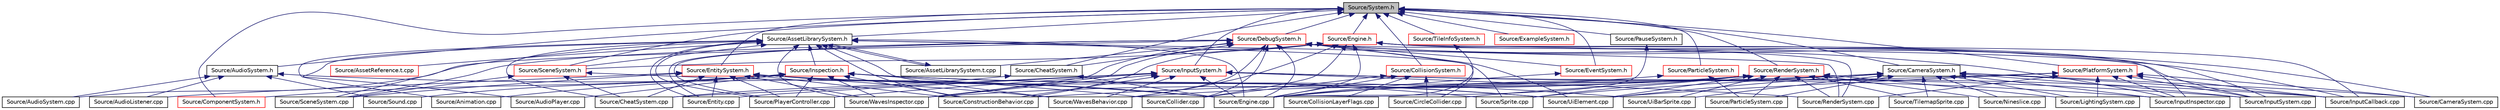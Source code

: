 digraph "Source/System.h"
{
 // LATEX_PDF_SIZE
  edge [fontname="Helvetica",fontsize="10",labelfontname="Helvetica",labelfontsize="10"];
  node [fontname="Helvetica",fontsize="10",shape=record];
  Node1 [label="Source/System.h",height=0.2,width=0.4,color="black", fillcolor="grey75", style="filled", fontcolor="black",tooltip="Base class for all Systems."];
  Node1 -> Node2 [dir="back",color="midnightblue",fontsize="10",style="solid",fontname="Helvetica"];
  Node2 [label="Source/AssetLibrarySystem.h",height=0.2,width=0.4,color="black", fillcolor="white", style="filled",URL="$AssetLibrarySystem_8h.html",tooltip="Asset System."];
  Node2 -> Node3 [dir="back",color="midnightblue",fontsize="10",style="solid",fontname="Helvetica"];
  Node3 [label="Source/Animation.cpp",height=0.2,width=0.4,color="black", fillcolor="white", style="filled",URL="$Animation_8cpp.html",tooltip="animation component implimentation"];
  Node2 -> Node4 [dir="back",color="midnightblue",fontsize="10",style="solid",fontname="Helvetica"];
  Node4 [label="Source/AssetLibrarySystem.t.cpp",height=0.2,width=0.4,color="black", fillcolor="white", style="filled",URL="$AssetLibrarySystem_8t_8cpp.html",tooltip="AssetLibrarySystem."];
  Node4 -> Node2 [dir="back",color="midnightblue",fontsize="10",style="solid",fontname="Helvetica"];
  Node2 -> Node5 [dir="back",color="midnightblue",fontsize="10",style="solid",fontname="Helvetica"];
  Node5 [label="Source/AssetReference.t.cpp",height=0.2,width=0.4,color="red", fillcolor="white", style="filled",URL="$AssetReference_8t_8cpp.html",tooltip="a reference to an Asset"];
  Node2 -> Node15 [dir="back",color="midnightblue",fontsize="10",style="solid",fontname="Helvetica"];
  Node15 [label="Source/AudioPlayer.cpp",height=0.2,width=0.4,color="black", fillcolor="white", style="filled",URL="$AudioPlayer_8cpp.html",tooltip="Component that plays audio."];
  Node2 -> Node24 [dir="back",color="midnightblue",fontsize="10",style="solid",fontname="Helvetica"];
  Node24 [label="Source/CheatSystem.cpp",height=0.2,width=0.4,color="black", fillcolor="white", style="filled",URL="$CheatSystem_8cpp.html",tooltip="CheatSystem Class definition."];
  Node2 -> Node16 [dir="back",color="midnightblue",fontsize="10",style="solid",fontname="Helvetica"];
  Node16 [label="Source/ConstructionBehavior.cpp",height=0.2,width=0.4,color="black", fillcolor="white", style="filled",URL="$ConstructionBehavior_8cpp.html",tooltip="handles the construction of towers and modification of terrain"];
  Node2 -> Node9 [dir="back",color="midnightblue",fontsize="10",style="solid",fontname="Helvetica"];
  Node9 [label="Source/Engine.cpp",height=0.2,width=0.4,color="black", fillcolor="white", style="filled",URL="$Engine_8cpp.html",tooltip="Engine class."];
  Node2 -> Node55 [dir="back",color="midnightblue",fontsize="10",style="solid",fontname="Helvetica"];
  Node55 [label="Source/Entity.cpp",height=0.2,width=0.4,color="black", fillcolor="white", style="filled",URL="$Entity_8cpp.html",tooltip="Function definitions for the Entity class."];
  Node2 -> Node56 [dir="back",color="midnightblue",fontsize="10",style="solid",fontname="Helvetica"];
  Node56 [label="Source/Inspection.h",height=0.2,width=0.4,color="red", fillcolor="white", style="filled",URL="$Inspection_8h.html",tooltip="Helper methods for inspecting things."];
  Node56 -> Node3 [dir="back",color="midnightblue",fontsize="10",style="solid",fontname="Helvetica"];
  Node56 -> Node15 [dir="back",color="midnightblue",fontsize="10",style="solid",fontname="Helvetica"];
  Node56 -> Node57 [dir="back",color="midnightblue",fontsize="10",style="solid",fontname="Helvetica"];
  Node57 [label="Source/Collider.cpp",height=0.2,width=0.4,color="black", fillcolor="white", style="filled",URL="$Collider_8cpp.html",tooltip="Base component for detecting collisions."];
  Node56 -> Node58 [dir="back",color="midnightblue",fontsize="10",style="solid",fontname="Helvetica"];
  Node58 [label="Source/ComponentSystem.h",height=0.2,width=0.4,color="red", fillcolor="white", style="filled",URL="$ComponentSystem_8h.html",tooltip="System that keeps track of a specific kind of Component."];
  Node56 -> Node16 [dir="back",color="midnightblue",fontsize="10",style="solid",fontname="Helvetica"];
  Node56 -> Node11 [dir="back",color="midnightblue",fontsize="10",style="solid",fontname="Helvetica"];
  Node11 [label="Source/PlayerController.cpp",height=0.2,width=0.4,color="black", fillcolor="white", style="filled",URL="$PlayerController_8cpp.html",tooltip="PlayerController Behaviour Class."];
  Node56 -> Node66 [dir="back",color="midnightblue",fontsize="10",style="solid",fontname="Helvetica"];
  Node66 [label="Source/Sound.cpp",height=0.2,width=0.4,color="black", fillcolor="white", style="filled",URL="$Sound_8cpp.html",tooltip="Wrapper class for FMOD sounds."];
  Node56 -> Node46 [dir="back",color="midnightblue",fontsize="10",style="solid",fontname="Helvetica"];
  Node46 [label="Source/Sprite.cpp",height=0.2,width=0.4,color="black", fillcolor="white", style="filled",URL="$Sprite_8cpp.html",tooltip="Implementation of Sprite component."];
  Node56 -> Node70 [dir="back",color="midnightblue",fontsize="10",style="solid",fontname="Helvetica"];
  Node70 [label="Source/UiBarSprite.cpp",height=0.2,width=0.4,color="black", fillcolor="white", style="filled",URL="$UiBarSprite_8cpp.html",tooltip="sprite that renders a ui bar"];
  Node56 -> Node71 [dir="back",color="midnightblue",fontsize="10",style="solid",fontname="Helvetica"];
  Node71 [label="Source/UiElement.cpp",height=0.2,width=0.4,color="black", fillcolor="white", style="filled",URL="$UiElement_8cpp.html",tooltip="Ui element component."];
  Node56 -> Node13 [dir="back",color="midnightblue",fontsize="10",style="solid",fontname="Helvetica"];
  Node13 [label="Source/WavesInspector.cpp",height=0.2,width=0.4,color="black", fillcolor="white", style="filled",URL="$WavesInspector_8cpp.html",tooltip="Definitions for wave and spawning editing in game."];
  Node2 -> Node11 [dir="back",color="midnightblue",fontsize="10",style="solid",fontname="Helvetica"];
  Node2 -> Node44 [dir="back",color="midnightblue",fontsize="10",style="solid",fontname="Helvetica"];
  Node44 [label="Source/RenderSystem.cpp",height=0.2,width=0.4,color="black", fillcolor="white", style="filled",URL="$RenderSystem_8cpp.html",tooltip="System responsible for drawing sprites and basic shapes."];
  Node2 -> Node72 [dir="back",color="midnightblue",fontsize="10",style="solid",fontname="Helvetica"];
  Node72 [label="Source/SceneSystem.cpp",height=0.2,width=0.4,color="black", fillcolor="white", style="filled",URL="$SceneSystem_8cpp.html",tooltip="handles the process of resetting and changing scenes"];
  Node2 -> Node73 [dir="back",color="midnightblue",fontsize="10",style="solid",fontname="Helvetica"];
  Node73 [label="Source/SceneSystem.h",height=0.2,width=0.4,color="red", fillcolor="white", style="filled",URL="$SceneSystem_8h.html",tooltip="handles the process of resetting and changing scenes"];
  Node73 -> Node24 [dir="back",color="midnightblue",fontsize="10",style="solid",fontname="Helvetica"];
  Node73 -> Node9 [dir="back",color="midnightblue",fontsize="10",style="solid",fontname="Helvetica"];
  Node73 -> Node72 [dir="back",color="midnightblue",fontsize="10",style="solid",fontname="Helvetica"];
  Node2 -> Node46 [dir="back",color="midnightblue",fontsize="10",style="solid",fontname="Helvetica"];
  Node2 -> Node12 [dir="back",color="midnightblue",fontsize="10",style="solid",fontname="Helvetica"];
  Node12 [label="Source/WavesBehavior.cpp",height=0.2,width=0.4,color="black", fillcolor="white", style="filled",URL="$WavesBehavior_8cpp.html",tooltip="Definitions for wave and spawning behavior."];
  Node2 -> Node13 [dir="back",color="midnightblue",fontsize="10",style="solid",fontname="Helvetica"];
  Node1 -> Node76 [dir="back",color="midnightblue",fontsize="10",style="solid",fontname="Helvetica"];
  Node76 [label="Source/AudioSystem.h",height=0.2,width=0.4,color="black", fillcolor="white", style="filled",URL="$AudioSystem_8h.html",tooltip="System that implements FMOD and allows the loading and playing of audio."];
  Node76 -> Node77 [dir="back",color="midnightblue",fontsize="10",style="solid",fontname="Helvetica"];
  Node77 [label="Source/AudioListener.cpp",height=0.2,width=0.4,color="black", fillcolor="white", style="filled",URL="$AudioListener_8cpp.html",tooltip="Component that picks up spatial audio."];
  Node76 -> Node78 [dir="back",color="midnightblue",fontsize="10",style="solid",fontname="Helvetica"];
  Node78 [label="Source/AudioSystem.cpp",height=0.2,width=0.4,color="black", fillcolor="white", style="filled",URL="$AudioSystem_8cpp.html",tooltip="System that implements FMOD and allows the loading and playing of audio."];
  Node76 -> Node9 [dir="back",color="midnightblue",fontsize="10",style="solid",fontname="Helvetica"];
  Node76 -> Node66 [dir="back",color="midnightblue",fontsize="10",style="solid",fontname="Helvetica"];
  Node1 -> Node79 [dir="back",color="midnightblue",fontsize="10",style="solid",fontname="Helvetica"];
  Node79 [label="Source/CameraSystem.h",height=0.2,width=0.4,color="black", fillcolor="white", style="filled",URL="$CameraSystem_8h.html",tooltip="System that handles the camera and coordinate systems / spaces."];
  Node79 -> Node80 [dir="back",color="midnightblue",fontsize="10",style="solid",fontname="Helvetica"];
  Node80 [label="Source/CameraSystem.cpp",height=0.2,width=0.4,color="black", fillcolor="white", style="filled",URL="$CameraSystem_8cpp.html",tooltip="System that handles the camera and coordinate systems / spaces."];
  Node79 -> Node16 [dir="back",color="midnightblue",fontsize="10",style="solid",fontname="Helvetica"];
  Node79 -> Node9 [dir="back",color="midnightblue",fontsize="10",style="solid",fontname="Helvetica"];
  Node79 -> Node81 [dir="back",color="midnightblue",fontsize="10",style="solid",fontname="Helvetica"];
  Node81 [label="Source/InputCallback.cpp",height=0.2,width=0.4,color="black", fillcolor="white", style="filled",URL="$InputCallback_8cpp.html",tooltip="Input system manual callback and key display, since glfw and imgui hate each other."];
  Node79 -> Node82 [dir="back",color="midnightblue",fontsize="10",style="solid",fontname="Helvetica"];
  Node82 [label="Source/InputInspector.cpp",height=0.2,width=0.4,color="black", fillcolor="white", style="filled",URL="$InputInspector_8cpp.html",tooltip="Input system addition, holds Action and Debug info."];
  Node79 -> Node83 [dir="back",color="midnightblue",fontsize="10",style="solid",fontname="Helvetica"];
  Node83 [label="Source/InputSystem.cpp",height=0.2,width=0.4,color="black", fillcolor="white", style="filled",URL="$InputSystem_8cpp.html",tooltip="Input system, m_Handles key and mouse inputs."];
  Node79 -> Node41 [dir="back",color="midnightblue",fontsize="10",style="solid",fontname="Helvetica"];
  Node41 [label="Source/LightingSystem.cpp",height=0.2,width=0.4,color="black", fillcolor="white", style="filled",URL="$LightingSystem_8cpp.html",tooltip="Renders lights in the scene."];
  Node79 -> Node43 [dir="back",color="midnightblue",fontsize="10",style="solid",fontname="Helvetica"];
  Node43 [label="Source/Nineslice.cpp",height=0.2,width=0.4,color="black", fillcolor="white", style="filled",URL="$Nineslice_8cpp.html",tooltip="sprite that renders a nineslice"];
  Node79 -> Node84 [dir="back",color="midnightblue",fontsize="10",style="solid",fontname="Helvetica"];
  Node84 [label="Source/ParticleSystem.cpp",height=0.2,width=0.4,color="black", fillcolor="white", style="filled",URL="$ParticleSystem_8cpp.html",tooltip="Updates all particles using compute shader, spawns new ones in accordance with emitters' timing."];
  Node79 -> Node46 [dir="back",color="midnightblue",fontsize="10",style="solid",fontname="Helvetica"];
  Node79 -> Node48 [dir="back",color="midnightblue",fontsize="10",style="solid",fontname="Helvetica"];
  Node48 [label="Source/TilemapSprite.cpp",height=0.2,width=0.4,color="black", fillcolor="white", style="filled",URL="$TilemapSprite_8cpp.html",tooltip="A version of Sprite specifically for rendering tiles."];
  Node79 -> Node70 [dir="back",color="midnightblue",fontsize="10",style="solid",fontname="Helvetica"];
  Node79 -> Node71 [dir="back",color="midnightblue",fontsize="10",style="solid",fontname="Helvetica"];
  Node1 -> Node85 [dir="back",color="midnightblue",fontsize="10",style="solid",fontname="Helvetica"];
  Node85 [label="Source/CheatSystem.h",height=0.2,width=0.4,color="black", fillcolor="white", style="filled",URL="$CheatSystem_8h.html",tooltip="CheatSystem Class Declaration."];
  Node85 -> Node24 [dir="back",color="midnightblue",fontsize="10",style="solid",fontname="Helvetica"];
  Node85 -> Node9 [dir="back",color="midnightblue",fontsize="10",style="solid",fontname="Helvetica"];
  Node1 -> Node86 [dir="back",color="midnightblue",fontsize="10",style="solid",fontname="Helvetica"];
  Node86 [label="Source/CollisionSystem.h",height=0.2,width=0.4,color="red", fillcolor="white", style="filled",URL="$CollisionSystem_8h.html",tooltip="The CollisionSystem is responsible for checking for collisions between Different Colliders."];
  Node86 -> Node87 [dir="back",color="midnightblue",fontsize="10",style="solid",fontname="Helvetica"];
  Node87 [label="Source/CircleCollider.cpp",height=0.2,width=0.4,color="black", fillcolor="white", style="filled",URL="$CircleCollider_8cpp.html",tooltip="Circle-shaped collider."];
  Node86 -> Node57 [dir="back",color="midnightblue",fontsize="10",style="solid",fontname="Helvetica"];
  Node86 -> Node88 [dir="back",color="midnightblue",fontsize="10",style="solid",fontname="Helvetica"];
  Node88 [label="Source/CollisionLayerFlags.cpp",height=0.2,width=0.4,color="black", fillcolor="white", style="filled",URL="$CollisionLayerFlags_8cpp.html",tooltip="struct that determines which collision layers to interact with"];
  Node86 -> Node9 [dir="back",color="midnightblue",fontsize="10",style="solid",fontname="Helvetica"];
  Node1 -> Node58 [dir="back",color="midnightblue",fontsize="10",style="solid",fontname="Helvetica"];
  Node1 -> Node90 [dir="back",color="midnightblue",fontsize="10",style="solid",fontname="Helvetica"];
  Node90 [label="Source/DebugSystem.h",height=0.2,width=0.4,color="red", fillcolor="white", style="filled",URL="$DebugSystem_8h_source.html",tooltip=" "];
  Node90 -> Node4 [dir="back",color="midnightblue",fontsize="10",style="solid",fontname="Helvetica"];
  Node90 -> Node78 [dir="back",color="midnightblue",fontsize="10",style="solid",fontname="Helvetica"];
  Node90 -> Node80 [dir="back",color="midnightblue",fontsize="10",style="solid",fontname="Helvetica"];
  Node90 -> Node85 [dir="back",color="midnightblue",fontsize="10",style="solid",fontname="Helvetica"];
  Node90 -> Node87 [dir="back",color="midnightblue",fontsize="10",style="solid",fontname="Helvetica"];
  Node90 -> Node57 [dir="back",color="midnightblue",fontsize="10",style="solid",fontname="Helvetica"];
  Node90 -> Node9 [dir="back",color="midnightblue",fontsize="10",style="solid",fontname="Helvetica"];
  Node90 -> Node55 [dir="back",color="midnightblue",fontsize="10",style="solid",fontname="Helvetica"];
  Node90 -> Node98 [dir="back",color="midnightblue",fontsize="10",style="solid",fontname="Helvetica"];
  Node98 [label="Source/EventSystem.h",height=0.2,width=0.4,color="red", fillcolor="white", style="filled",URL="$EventSystem_8h.html",tooltip="System that handles Events and EventListeners."];
  Node98 -> Node9 [dir="back",color="midnightblue",fontsize="10",style="solid",fontname="Helvetica"];
  Node90 -> Node81 [dir="back",color="midnightblue",fontsize="10",style="solid",fontname="Helvetica"];
  Node90 -> Node82 [dir="back",color="midnightblue",fontsize="10",style="solid",fontname="Helvetica"];
  Node90 -> Node83 [dir="back",color="midnightblue",fontsize="10",style="solid",fontname="Helvetica"];
  Node90 -> Node11 [dir="back",color="midnightblue",fontsize="10",style="solid",fontname="Helvetica"];
  Node90 -> Node72 [dir="back",color="midnightblue",fontsize="10",style="solid",fontname="Helvetica"];
  Node90 -> Node71 [dir="back",color="midnightblue",fontsize="10",style="solid",fontname="Helvetica"];
  Node90 -> Node12 [dir="back",color="midnightblue",fontsize="10",style="solid",fontname="Helvetica"];
  Node90 -> Node13 [dir="back",color="midnightblue",fontsize="10",style="solid",fontname="Helvetica"];
  Node1 -> Node111 [dir="back",color="midnightblue",fontsize="10",style="solid",fontname="Helvetica"];
  Node111 [label="Source/Engine.h",height=0.2,width=0.4,color="red", fillcolor="white", style="filled",URL="$Engine_8h.html",tooltip="Engine class."];
  Node111 -> Node57 [dir="back",color="midnightblue",fontsize="10",style="solid",fontname="Helvetica"];
  Node111 -> Node16 [dir="back",color="midnightblue",fontsize="10",style="solid",fontname="Helvetica"];
  Node111 -> Node9 [dir="back",color="midnightblue",fontsize="10",style="solid",fontname="Helvetica"];
  Node111 -> Node81 [dir="back",color="midnightblue",fontsize="10",style="solid",fontname="Helvetica"];
  Node111 -> Node82 [dir="back",color="midnightblue",fontsize="10",style="solid",fontname="Helvetica"];
  Node111 -> Node83 [dir="back",color="midnightblue",fontsize="10",style="solid",fontname="Helvetica"];
  Node111 -> Node44 [dir="back",color="midnightblue",fontsize="10",style="solid",fontname="Helvetica"];
  Node111 -> Node73 [dir="back",color="midnightblue",fontsize="10",style="solid",fontname="Helvetica"];
  Node111 -> Node12 [dir="back",color="midnightblue",fontsize="10",style="solid",fontname="Helvetica"];
  Node111 -> Node13 [dir="back",color="midnightblue",fontsize="10",style="solid",fontname="Helvetica"];
  Node1 -> Node112 [dir="back",color="midnightblue",fontsize="10",style="solid",fontname="Helvetica"];
  Node112 [label="Source/EntitySystem.h",height=0.2,width=0.4,color="red", fillcolor="white", style="filled",URL="$EntitySystem_8h.html",tooltip="System that manages the storing and handling of Entities."];
  Node112 -> Node77 [dir="back",color="midnightblue",fontsize="10",style="solid",fontname="Helvetica"];
  Node112 -> Node24 [dir="back",color="midnightblue",fontsize="10",style="solid",fontname="Helvetica"];
  Node112 -> Node16 [dir="back",color="midnightblue",fontsize="10",style="solid",fontname="Helvetica"];
  Node112 -> Node9 [dir="back",color="midnightblue",fontsize="10",style="solid",fontname="Helvetica"];
  Node112 -> Node55 [dir="back",color="midnightblue",fontsize="10",style="solid",fontname="Helvetica"];
  Node112 -> Node11 [dir="back",color="midnightblue",fontsize="10",style="solid",fontname="Helvetica"];
  Node112 -> Node72 [dir="back",color="midnightblue",fontsize="10",style="solid",fontname="Helvetica"];
  Node112 -> Node71 [dir="back",color="midnightblue",fontsize="10",style="solid",fontname="Helvetica"];
  Node112 -> Node12 [dir="back",color="midnightblue",fontsize="10",style="solid",fontname="Helvetica"];
  Node112 -> Node13 [dir="back",color="midnightblue",fontsize="10",style="solid",fontname="Helvetica"];
  Node1 -> Node98 [dir="back",color="midnightblue",fontsize="10",style="solid",fontname="Helvetica"];
  Node1 -> Node113 [dir="back",color="midnightblue",fontsize="10",style="solid",fontname="Helvetica"];
  Node113 [label="Source/ExampleSystem.h",height=0.2,width=0.4,color="red", fillcolor="white", style="filled",URL="$ExampleSystem_8h.html",tooltip="DESCRIPTION HERE."];
  Node1 -> Node115 [dir="back",color="midnightblue",fontsize="10",style="solid",fontname="Helvetica"];
  Node115 [label="Source/InputSystem.h",height=0.2,width=0.4,color="red", fillcolor="white", style="filled",URL="$InputSystem_8h.html",tooltip="Input system, m_Handles key and mouse inputs."];
  Node115 -> Node24 [dir="back",color="midnightblue",fontsize="10",style="solid",fontname="Helvetica"];
  Node115 -> Node16 [dir="back",color="midnightblue",fontsize="10",style="solid",fontname="Helvetica"];
  Node115 -> Node9 [dir="back",color="midnightblue",fontsize="10",style="solid",fontname="Helvetica"];
  Node115 -> Node55 [dir="back",color="midnightblue",fontsize="10",style="solid",fontname="Helvetica"];
  Node115 -> Node81 [dir="back",color="midnightblue",fontsize="10",style="solid",fontname="Helvetica"];
  Node115 -> Node82 [dir="back",color="midnightblue",fontsize="10",style="solid",fontname="Helvetica"];
  Node115 -> Node83 [dir="back",color="midnightblue",fontsize="10",style="solid",fontname="Helvetica"];
  Node115 -> Node11 [dir="back",color="midnightblue",fontsize="10",style="solid",fontname="Helvetica"];
  Node115 -> Node44 [dir="back",color="midnightblue",fontsize="10",style="solid",fontname="Helvetica"];
  Node115 -> Node12 [dir="back",color="midnightblue",fontsize="10",style="solid",fontname="Helvetica"];
  Node115 -> Node13 [dir="back",color="midnightblue",fontsize="10",style="solid",fontname="Helvetica"];
  Node1 -> Node117 [dir="back",color="midnightblue",fontsize="10",style="solid",fontname="Helvetica"];
  Node117 [label="Source/ParticleSystem.h",height=0.2,width=0.4,color="red", fillcolor="white", style="filled",URL="$ParticleSystem_8h.html",tooltip="System in charge of managing compute shader and emitters."];
  Node117 -> Node9 [dir="back",color="midnightblue",fontsize="10",style="solid",fontname="Helvetica"];
  Node117 -> Node84 [dir="back",color="midnightblue",fontsize="10",style="solid",fontname="Helvetica"];
  Node1 -> Node119 [dir="back",color="midnightblue",fontsize="10",style="solid",fontname="Helvetica"];
  Node119 [label="Source/PauseSystem.h",height=0.2,width=0.4,color="black", fillcolor="white", style="filled",URL="$PauseSystem_8h_source.html",tooltip=" "];
  Node119 -> Node9 [dir="back",color="midnightblue",fontsize="10",style="solid",fontname="Helvetica"];
  Node1 -> Node120 [dir="back",color="midnightblue",fontsize="10",style="solid",fontname="Helvetica"];
  Node120 [label="Source/PlatformSystem.h",height=0.2,width=0.4,color="red", fillcolor="white", style="filled",URL="$PlatformSystem_8h.html",tooltip="Patform System class: initializes window and graphics (GLFW and GLEW), shuts them down on exit."];
  Node120 -> Node80 [dir="back",color="midnightblue",fontsize="10",style="solid",fontname="Helvetica"];
  Node120 -> Node9 [dir="back",color="midnightblue",fontsize="10",style="solid",fontname="Helvetica"];
  Node120 -> Node81 [dir="back",color="midnightblue",fontsize="10",style="solid",fontname="Helvetica"];
  Node120 -> Node82 [dir="back",color="midnightblue",fontsize="10",style="solid",fontname="Helvetica"];
  Node120 -> Node83 [dir="back",color="midnightblue",fontsize="10",style="solid",fontname="Helvetica"];
  Node120 -> Node41 [dir="back",color="midnightblue",fontsize="10",style="solid",fontname="Helvetica"];
  Node120 -> Node44 [dir="back",color="midnightblue",fontsize="10",style="solid",fontname="Helvetica"];
  Node120 -> Node71 [dir="back",color="midnightblue",fontsize="10",style="solid",fontname="Helvetica"];
  Node1 -> Node121 [dir="back",color="midnightblue",fontsize="10",style="solid",fontname="Helvetica"];
  Node121 [label="Source/RenderSystem.h",height=0.2,width=0.4,color="red", fillcolor="white", style="filled",URL="$RenderSystem_8h.html",tooltip="System responsible for drawing sprites and basic shapes."];
  Node121 -> Node87 [dir="back",color="midnightblue",fontsize="10",style="solid",fontname="Helvetica"];
  Node121 -> Node9 [dir="back",color="midnightblue",fontsize="10",style="solid",fontname="Helvetica"];
  Node121 -> Node41 [dir="back",color="midnightblue",fontsize="10",style="solid",fontname="Helvetica"];
  Node121 -> Node43 [dir="back",color="midnightblue",fontsize="10",style="solid",fontname="Helvetica"];
  Node121 -> Node84 [dir="back",color="midnightblue",fontsize="10",style="solid",fontname="Helvetica"];
  Node121 -> Node44 [dir="back",color="midnightblue",fontsize="10",style="solid",fontname="Helvetica"];
  Node121 -> Node46 [dir="back",color="midnightblue",fontsize="10",style="solid",fontname="Helvetica"];
  Node121 -> Node48 [dir="back",color="midnightblue",fontsize="10",style="solid",fontname="Helvetica"];
  Node121 -> Node70 [dir="back",color="midnightblue",fontsize="10",style="solid",fontname="Helvetica"];
  Node121 -> Node71 [dir="back",color="midnightblue",fontsize="10",style="solid",fontname="Helvetica"];
  Node121 -> Node12 [dir="back",color="midnightblue",fontsize="10",style="solid",fontname="Helvetica"];
  Node121 -> Node13 [dir="back",color="midnightblue",fontsize="10",style="solid",fontname="Helvetica"];
  Node1 -> Node73 [dir="back",color="midnightblue",fontsize="10",style="solid",fontname="Helvetica"];
  Node1 -> Node123 [dir="back",color="midnightblue",fontsize="10",style="solid",fontname="Helvetica"];
  Node123 [label="Source/TileInfoSystem.h",height=0.2,width=0.4,color="red", fillcolor="white", style="filled",URL="$TileInfoSystem_8h.html",tooltip="System to get info about given tile indices."];
  Node123 -> Node9 [dir="back",color="midnightblue",fontsize="10",style="solid",fontname="Helvetica"];
}
